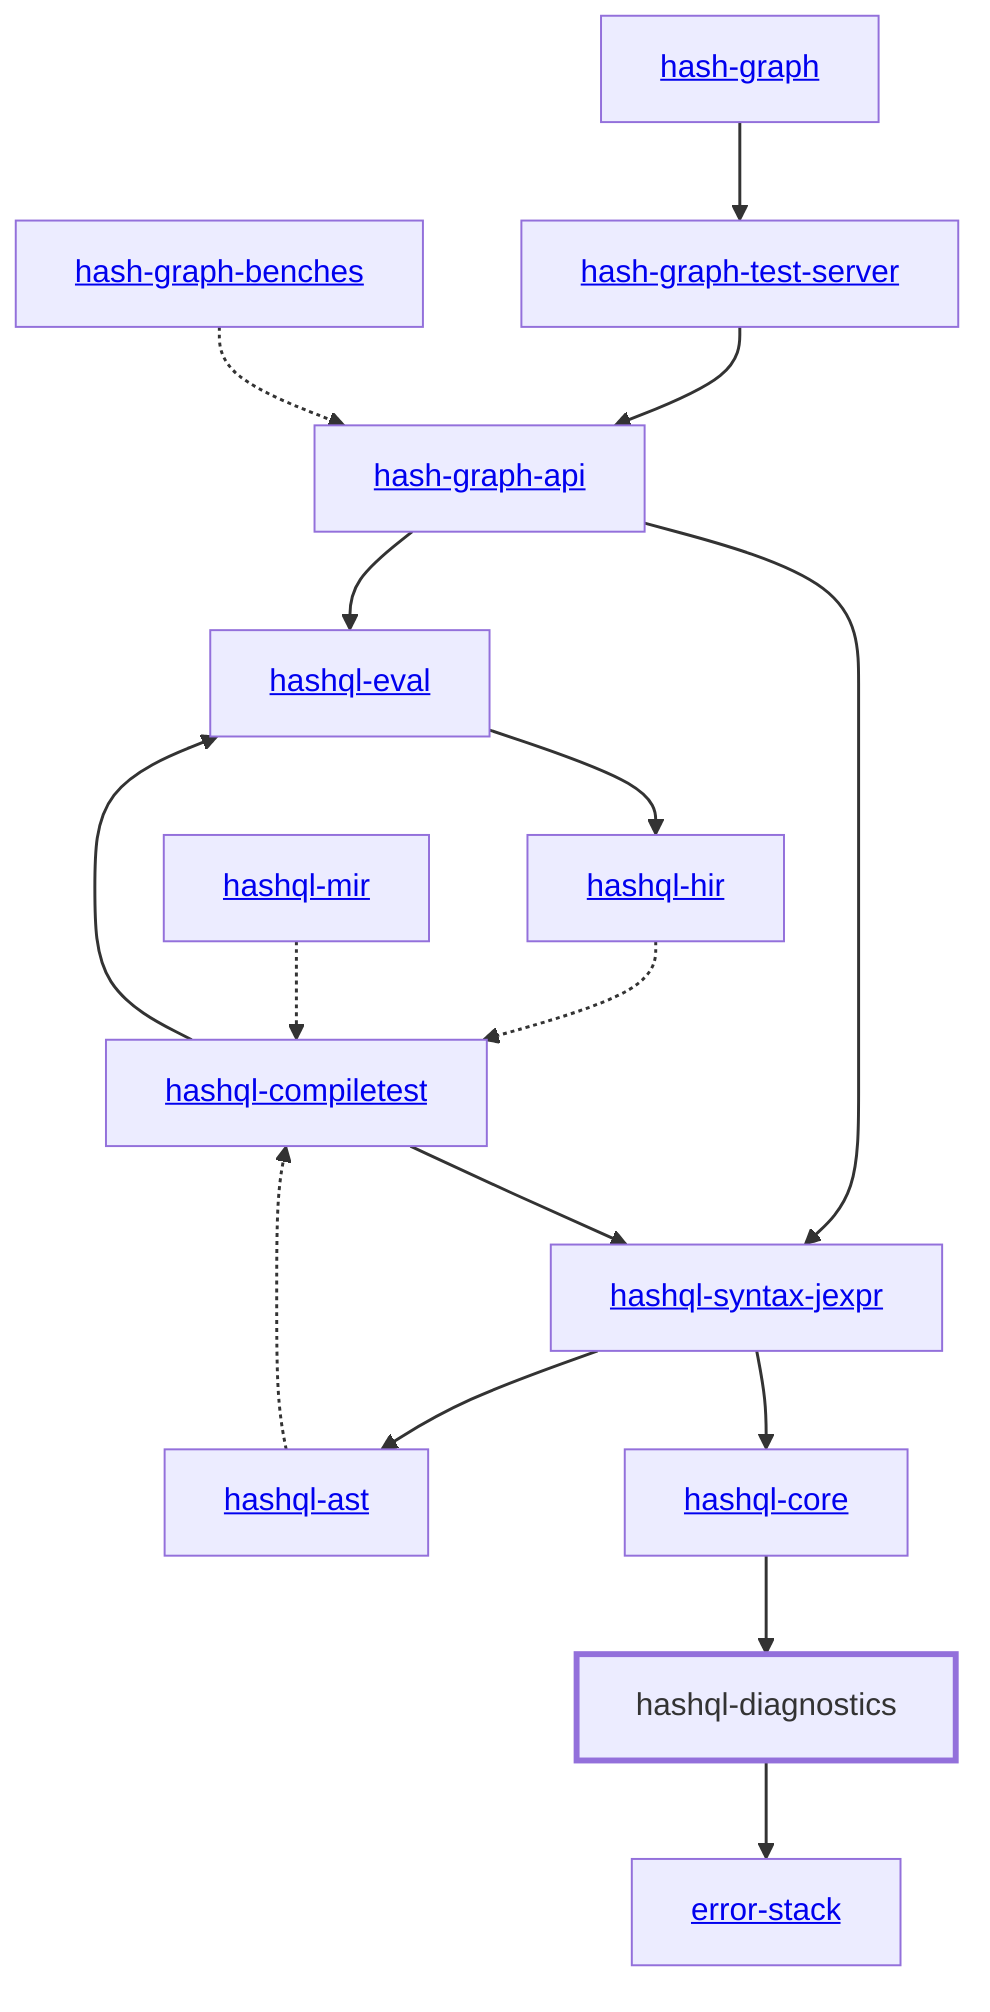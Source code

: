 graph TD
    linkStyle default stroke-width:1.5px
    classDef default stroke-width:1px
    classDef root stroke-width:3px
    classDef dev stroke-width:1px
    classDef build stroke-width:1px
    %% Legend
    %% --> : Normal dependency
    %% -.-> : Dev dependency
    %% ---> : Build dependency
    0[<a href="../hash_graph/index.html">hash-graph</a>]
    1[<a href="../hash_graph_api/index.html">hash-graph-api</a>]
    2[<a href="../hash_graph_test_server/index.html">hash-graph-test-server</a>]
    3[<a href="../hashql_ast/index.html">hashql-ast</a>]
    4[<a href="../hashql_compiletest/index.html">hashql-compiletest</a>]
    5[<a href="../hashql_core/index.html">hashql-core</a>]
    6[hashql-diagnostics]
    class 6 root
    7[<a href="../hashql_eval/index.html">hashql-eval</a>]
    8[<a href="../hashql_hir/index.html">hashql-hir</a>]
    9[<a href="../hashql_mir/index.html">hashql-mir</a>]
    10[<a href="../hashql_syntax_jexpr/index.html">hashql-syntax-jexpr</a>]
    11[<a href="../error_stack/index.html">error-stack</a>]
    12[<a href="../hash_graph_benches/index.html">hash-graph-benches</a>]
    0 --> 2
    1 --> 7
    1 --> 10
    2 --> 1
    3 -.-> 4
    4 --> 7
    4 --> 10
    5 --> 6
    6 --> 11
    7 --> 8
    8 -.-> 4
    9 -.-> 4
    10 --> 3
    10 --> 5
    12 -.-> 1